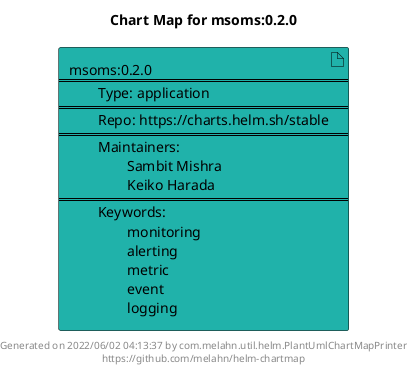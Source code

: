 @startuml
skinparam linetype ortho
skinparam backgroundColor white
skinparam usecaseBorderColor black
skinparam usecaseArrowColor LightSlateGray
skinparam artifactBorderColor black
skinparam artifactArrowColor LightSlateGray

title Chart Map for msoms:0.2.0

'There is one referenced Helm Chart
artifact "msoms:0.2.0\n====\n\tType: application\n====\n\tRepo: https://charts.helm.sh/stable\n====\n\tMaintainers: \n\t\tSambit Mishra\n\t\tKeiko Harada\n====\n\tKeywords: \n\t\tmonitoring\n\t\talerting\n\t\tmetric\n\t\tevent\n\t\tlogging" as msoms_0_2_0 #LightSeaGreen

'There are 0 referenced Docker Images

'Chart Dependencies

center footer Generated on 2022/06/02 04:13:37 by com.melahn.util.helm.PlantUmlChartMapPrinter\nhttps://github.com/melahn/helm-chartmap
@enduml
